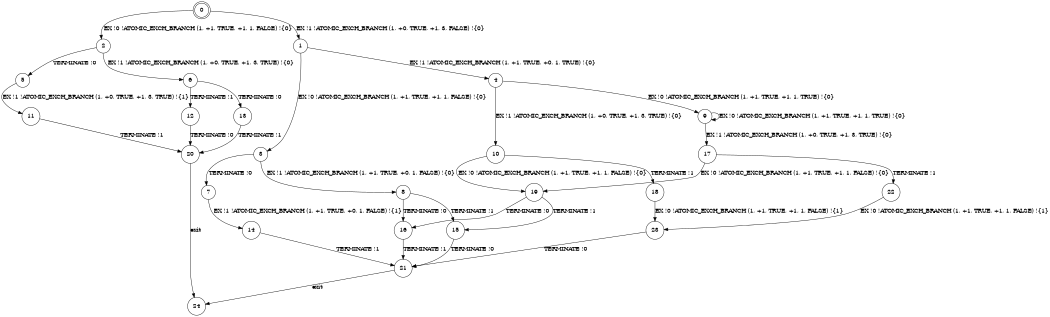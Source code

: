 digraph BCG {
size = "7, 10.5";
center = TRUE;
node [shape = circle];
0 [peripheries = 2];
0 -> 1 [label = "EX !1 !ATOMIC_EXCH_BRANCH (1, +0, TRUE, +1, 3, FALSE) !{0}"];
0 -> 2 [label = "EX !0 !ATOMIC_EXCH_BRANCH (1, +1, TRUE, +1, 1, FALSE) !{0}"];
1 -> 3 [label = "EX !0 !ATOMIC_EXCH_BRANCH (1, +1, TRUE, +1, 1, FALSE) !{0}"];
1 -> 4 [label = "EX !1 !ATOMIC_EXCH_BRANCH (1, +1, TRUE, +0, 1, TRUE) !{0}"];
2 -> 5 [label = "TERMINATE !0"];
2 -> 6 [label = "EX !1 !ATOMIC_EXCH_BRANCH (1, +0, TRUE, +1, 3, TRUE) !{0}"];
3 -> 7 [label = "TERMINATE !0"];
3 -> 8 [label = "EX !1 !ATOMIC_EXCH_BRANCH (1, +1, TRUE, +0, 1, FALSE) !{0}"];
4 -> 9 [label = "EX !0 !ATOMIC_EXCH_BRANCH (1, +1, TRUE, +1, 1, TRUE) !{0}"];
4 -> 10 [label = "EX !1 !ATOMIC_EXCH_BRANCH (1, +0, TRUE, +1, 3, TRUE) !{0}"];
5 -> 11 [label = "EX !1 !ATOMIC_EXCH_BRANCH (1, +0, TRUE, +1, 3, TRUE) !{1}"];
6 -> 12 [label = "TERMINATE !1"];
6 -> 13 [label = "TERMINATE !0"];
7 -> 14 [label = "EX !1 !ATOMIC_EXCH_BRANCH (1, +1, TRUE, +0, 1, FALSE) !{1}"];
8 -> 15 [label = "TERMINATE !1"];
8 -> 16 [label = "TERMINATE !0"];
9 -> 17 [label = "EX !1 !ATOMIC_EXCH_BRANCH (1, +0, TRUE, +1, 3, TRUE) !{0}"];
9 -> 9 [label = "EX !0 !ATOMIC_EXCH_BRANCH (1, +1, TRUE, +1, 1, TRUE) !{0}"];
10 -> 18 [label = "TERMINATE !1"];
10 -> 19 [label = "EX !0 !ATOMIC_EXCH_BRANCH (1, +1, TRUE, +1, 1, FALSE) !{0}"];
11 -> 20 [label = "TERMINATE !1"];
12 -> 20 [label = "TERMINATE !0"];
13 -> 20 [label = "TERMINATE !1"];
14 -> 21 [label = "TERMINATE !1"];
15 -> 21 [label = "TERMINATE !0"];
16 -> 21 [label = "TERMINATE !1"];
17 -> 22 [label = "TERMINATE !1"];
17 -> 19 [label = "EX !0 !ATOMIC_EXCH_BRANCH (1, +1, TRUE, +1, 1, FALSE) !{0}"];
18 -> 23 [label = "EX !0 !ATOMIC_EXCH_BRANCH (1, +1, TRUE, +1, 1, FALSE) !{1}"];
19 -> 15 [label = "TERMINATE !1"];
19 -> 16 [label = "TERMINATE !0"];
20 -> 24 [label = "exit"];
21 -> 24 [label = "exit"];
22 -> 23 [label = "EX !0 !ATOMIC_EXCH_BRANCH (1, +1, TRUE, +1, 1, FALSE) !{1}"];
23 -> 21 [label = "TERMINATE !0"];
}
